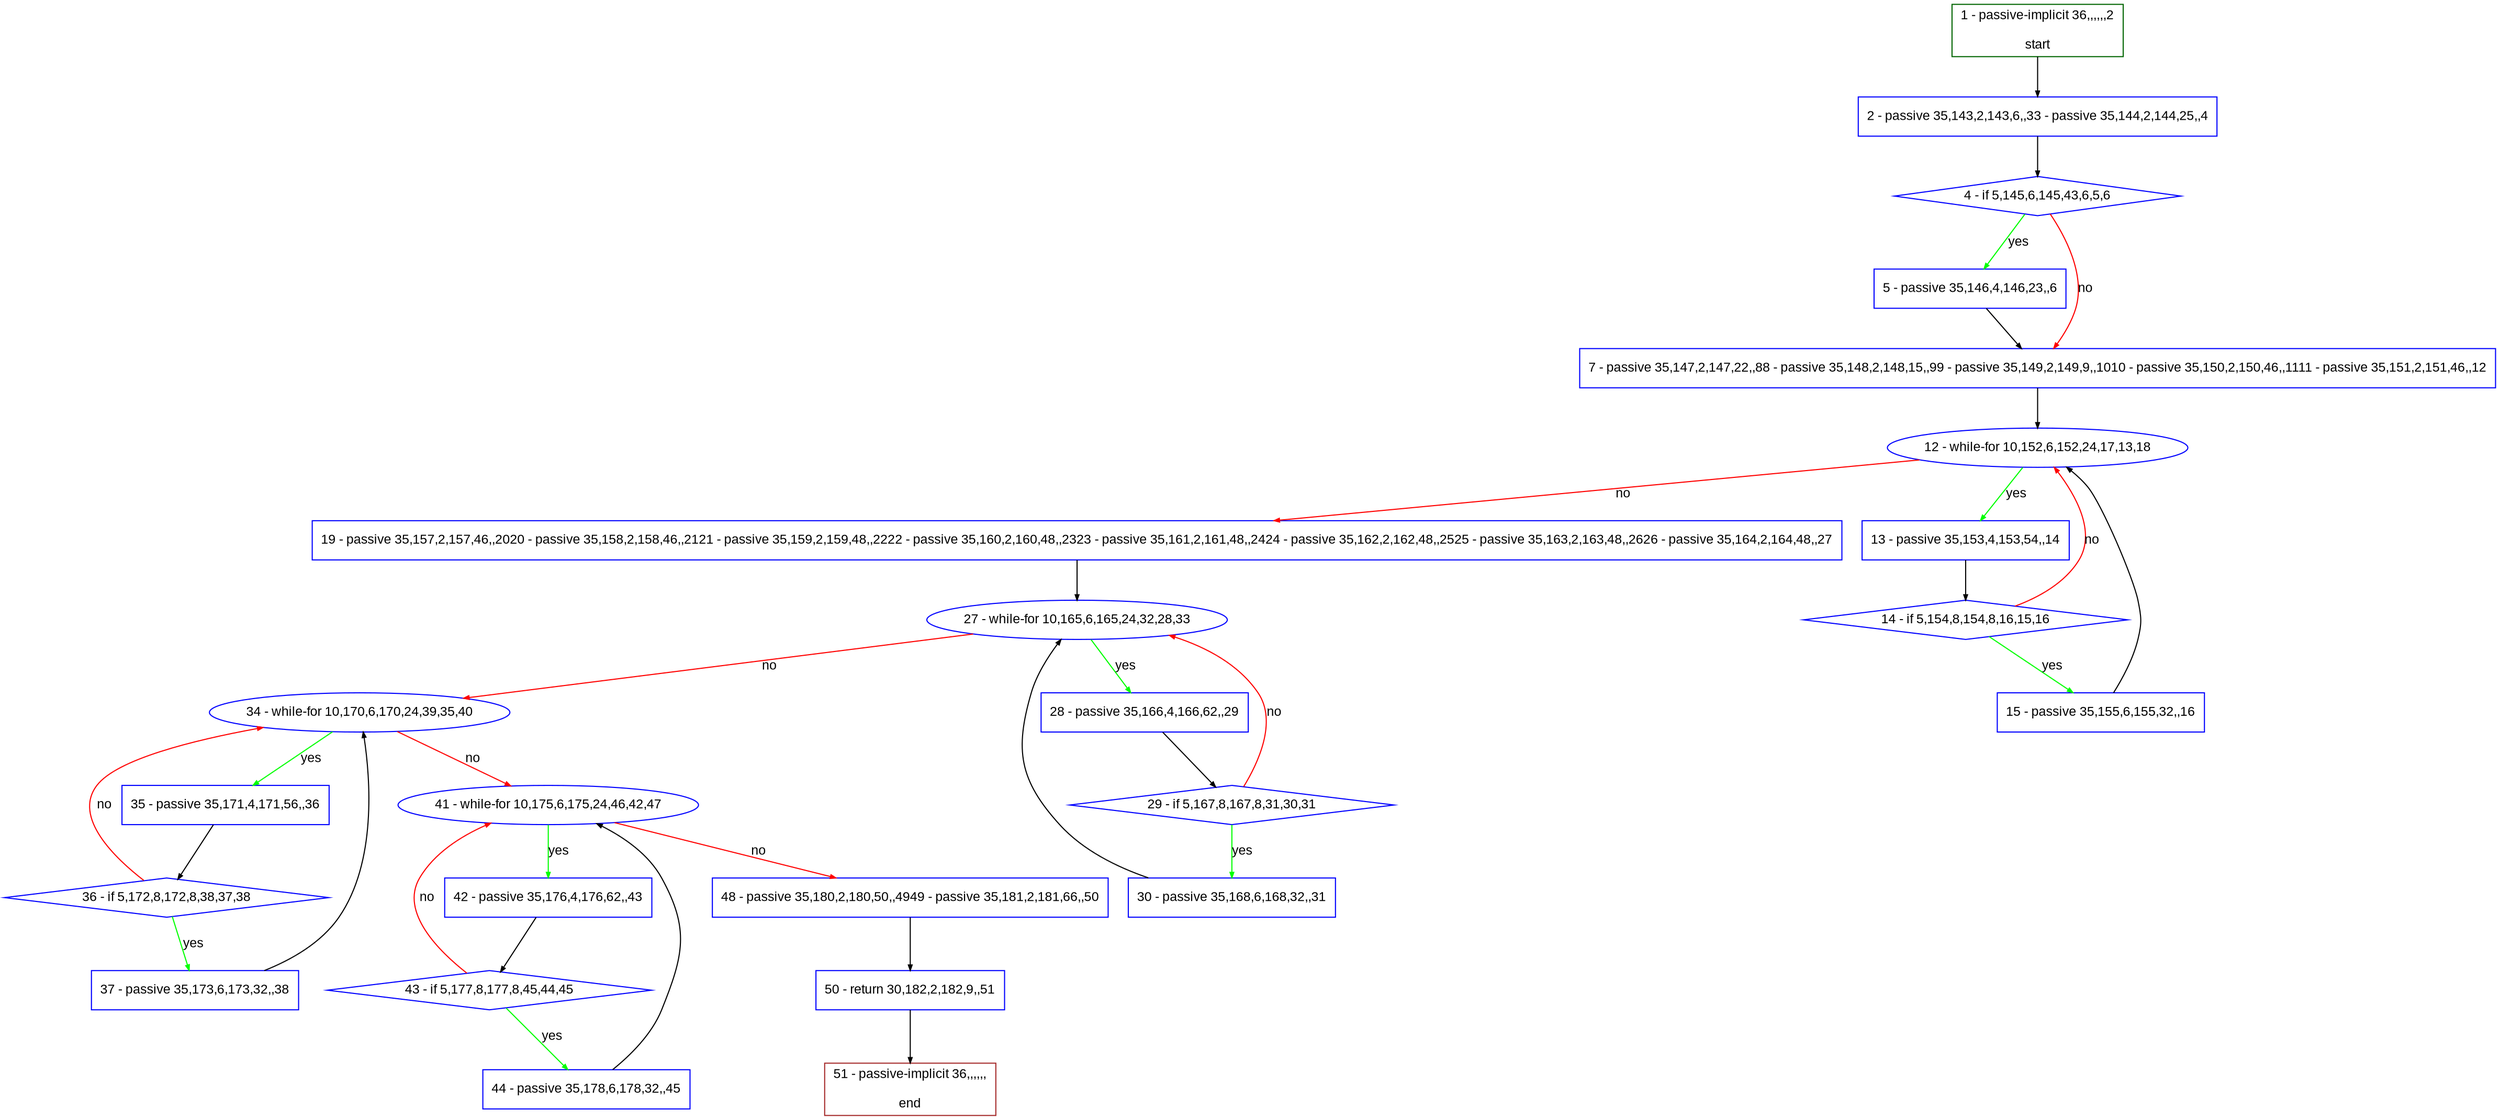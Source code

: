 digraph "" {
  graph [pack="true", label="", fontsize="12", packmode="clust", fontname="Arial", fillcolor="#FFFFCC", bgcolor="white", style="rounded,filled", compound="true"];
  node [node_initialized="no", label="", color="grey", fontsize="12", fillcolor="white", fontname="Arial", style="filled", shape="rectangle", compound="true", fixedsize="false"];
  edge [fontcolor="black", arrowhead="normal", arrowtail="none", arrowsize="0.5", ltail="", label="", color="black", fontsize="12", lhead="", fontname="Arial", dir="forward", compound="true"];
  __N1 [label="2 - passive 35,143,2,143,6,,33 - passive 35,144,2,144,25,,4", color="#0000ff", fillcolor="#ffffff", style="filled", shape="box"];
  __N2 [label="1 - passive-implicit 36,,,,,,2\n\nstart", color="#006400", fillcolor="#ffffff", style="filled", shape="box"];
  __N3 [label="4 - if 5,145,6,145,43,6,5,6", color="#0000ff", fillcolor="#ffffff", style="filled", shape="diamond"];
  __N4 [label="5 - passive 35,146,4,146,23,,6", color="#0000ff", fillcolor="#ffffff", style="filled", shape="box"];
  __N5 [label="7 - passive 35,147,2,147,22,,88 - passive 35,148,2,148,15,,99 - passive 35,149,2,149,9,,1010 - passive 35,150,2,150,46,,1111 - passive 35,151,2,151,46,,12", color="#0000ff", fillcolor="#ffffff", style="filled", shape="box"];
  __N6 [label="12 - while-for 10,152,6,152,24,17,13,18", color="#0000ff", fillcolor="#ffffff", style="filled", shape="oval"];
  __N7 [label="13 - passive 35,153,4,153,54,,14", color="#0000ff", fillcolor="#ffffff", style="filled", shape="box"];
  __N8 [label="19 - passive 35,157,2,157,46,,2020 - passive 35,158,2,158,46,,2121 - passive 35,159,2,159,48,,2222 - passive 35,160,2,160,48,,2323 - passive 35,161,2,161,48,,2424 - passive 35,162,2,162,48,,2525 - passive 35,163,2,163,48,,2626 - passive 35,164,2,164,48,,27", color="#0000ff", fillcolor="#ffffff", style="filled", shape="box"];
  __N9 [label="14 - if 5,154,8,154,8,16,15,16", color="#0000ff", fillcolor="#ffffff", style="filled", shape="diamond"];
  __N10 [label="15 - passive 35,155,6,155,32,,16", color="#0000ff", fillcolor="#ffffff", style="filled", shape="box"];
  __N11 [label="27 - while-for 10,165,6,165,24,32,28,33", color="#0000ff", fillcolor="#ffffff", style="filled", shape="oval"];
  __N12 [label="28 - passive 35,166,4,166,62,,29", color="#0000ff", fillcolor="#ffffff", style="filled", shape="box"];
  __N13 [label="34 - while-for 10,170,6,170,24,39,35,40", color="#0000ff", fillcolor="#ffffff", style="filled", shape="oval"];
  __N14 [label="29 - if 5,167,8,167,8,31,30,31", color="#0000ff", fillcolor="#ffffff", style="filled", shape="diamond"];
  __N15 [label="30 - passive 35,168,6,168,32,,31", color="#0000ff", fillcolor="#ffffff", style="filled", shape="box"];
  __N16 [label="35 - passive 35,171,4,171,56,,36", color="#0000ff", fillcolor="#ffffff", style="filled", shape="box"];
  __N17 [label="41 - while-for 10,175,6,175,24,46,42,47", color="#0000ff", fillcolor="#ffffff", style="filled", shape="oval"];
  __N18 [label="36 - if 5,172,8,172,8,38,37,38", color="#0000ff", fillcolor="#ffffff", style="filled", shape="diamond"];
  __N19 [label="37 - passive 35,173,6,173,32,,38", color="#0000ff", fillcolor="#ffffff", style="filled", shape="box"];
  __N20 [label="42 - passive 35,176,4,176,62,,43", color="#0000ff", fillcolor="#ffffff", style="filled", shape="box"];
  __N21 [label="48 - passive 35,180,2,180,50,,4949 - passive 35,181,2,181,66,,50", color="#0000ff", fillcolor="#ffffff", style="filled", shape="box"];
  __N22 [label="43 - if 5,177,8,177,8,45,44,45", color="#0000ff", fillcolor="#ffffff", style="filled", shape="diamond"];
  __N23 [label="44 - passive 35,178,6,178,32,,45", color="#0000ff", fillcolor="#ffffff", style="filled", shape="box"];
  __N24 [label="50 - return 30,182,2,182,9,,51", color="#0000ff", fillcolor="#ffffff", style="filled", shape="box"];
  __N25 [label="51 - passive-implicit 36,,,,,,\n\nend", color="#a52a2a", fillcolor="#ffffff", style="filled", shape="box"];
  __N2 -> __N1 [arrowhead="normal", arrowtail="none", color="#000000", label="", dir="forward"];
  __N1 -> __N3 [arrowhead="normal", arrowtail="none", color="#000000", label="", dir="forward"];
  __N3 -> __N4 [arrowhead="normal", arrowtail="none", color="#00ff00", label="yes", dir="forward"];
  __N3 -> __N5 [arrowhead="normal", arrowtail="none", color="#ff0000", label="no", dir="forward"];
  __N4 -> __N5 [arrowhead="normal", arrowtail="none", color="#000000", label="", dir="forward"];
  __N5 -> __N6 [arrowhead="normal", arrowtail="none", color="#000000", label="", dir="forward"];
  __N6 -> __N7 [arrowhead="normal", arrowtail="none", color="#00ff00", label="yes", dir="forward"];
  __N6 -> __N8 [arrowhead="normal", arrowtail="none", color="#ff0000", label="no", dir="forward"];
  __N7 -> __N9 [arrowhead="normal", arrowtail="none", color="#000000", label="", dir="forward"];
  __N9 -> __N6 [arrowhead="normal", arrowtail="none", color="#ff0000", label="no", dir="forward"];
  __N9 -> __N10 [arrowhead="normal", arrowtail="none", color="#00ff00", label="yes", dir="forward"];
  __N10 -> __N6 [arrowhead="normal", arrowtail="none", color="#000000", label="", dir="forward"];
  __N8 -> __N11 [arrowhead="normal", arrowtail="none", color="#000000", label="", dir="forward"];
  __N11 -> __N12 [arrowhead="normal", arrowtail="none", color="#00ff00", label="yes", dir="forward"];
  __N11 -> __N13 [arrowhead="normal", arrowtail="none", color="#ff0000", label="no", dir="forward"];
  __N12 -> __N14 [arrowhead="normal", arrowtail="none", color="#000000", label="", dir="forward"];
  __N14 -> __N11 [arrowhead="normal", arrowtail="none", color="#ff0000", label="no", dir="forward"];
  __N14 -> __N15 [arrowhead="normal", arrowtail="none", color="#00ff00", label="yes", dir="forward"];
  __N15 -> __N11 [arrowhead="normal", arrowtail="none", color="#000000", label="", dir="forward"];
  __N13 -> __N16 [arrowhead="normal", arrowtail="none", color="#00ff00", label="yes", dir="forward"];
  __N13 -> __N17 [arrowhead="normal", arrowtail="none", color="#ff0000", label="no", dir="forward"];
  __N16 -> __N18 [arrowhead="normal", arrowtail="none", color="#000000", label="", dir="forward"];
  __N18 -> __N13 [arrowhead="normal", arrowtail="none", color="#ff0000", label="no", dir="forward"];
  __N18 -> __N19 [arrowhead="normal", arrowtail="none", color="#00ff00", label="yes", dir="forward"];
  __N19 -> __N13 [arrowhead="normal", arrowtail="none", color="#000000", label="", dir="forward"];
  __N17 -> __N20 [arrowhead="normal", arrowtail="none", color="#00ff00", label="yes", dir="forward"];
  __N17 -> __N21 [arrowhead="normal", arrowtail="none", color="#ff0000", label="no", dir="forward"];
  __N20 -> __N22 [arrowhead="normal", arrowtail="none", color="#000000", label="", dir="forward"];
  __N22 -> __N17 [arrowhead="normal", arrowtail="none", color="#ff0000", label="no", dir="forward"];
  __N22 -> __N23 [arrowhead="normal", arrowtail="none", color="#00ff00", label="yes", dir="forward"];
  __N23 -> __N17 [arrowhead="normal", arrowtail="none", color="#000000", label="", dir="forward"];
  __N21 -> __N24 [arrowhead="normal", arrowtail="none", color="#000000", label="", dir="forward"];
  __N24 -> __N25 [arrowhead="normal", arrowtail="none", color="#000000", label="", dir="forward"];
}
